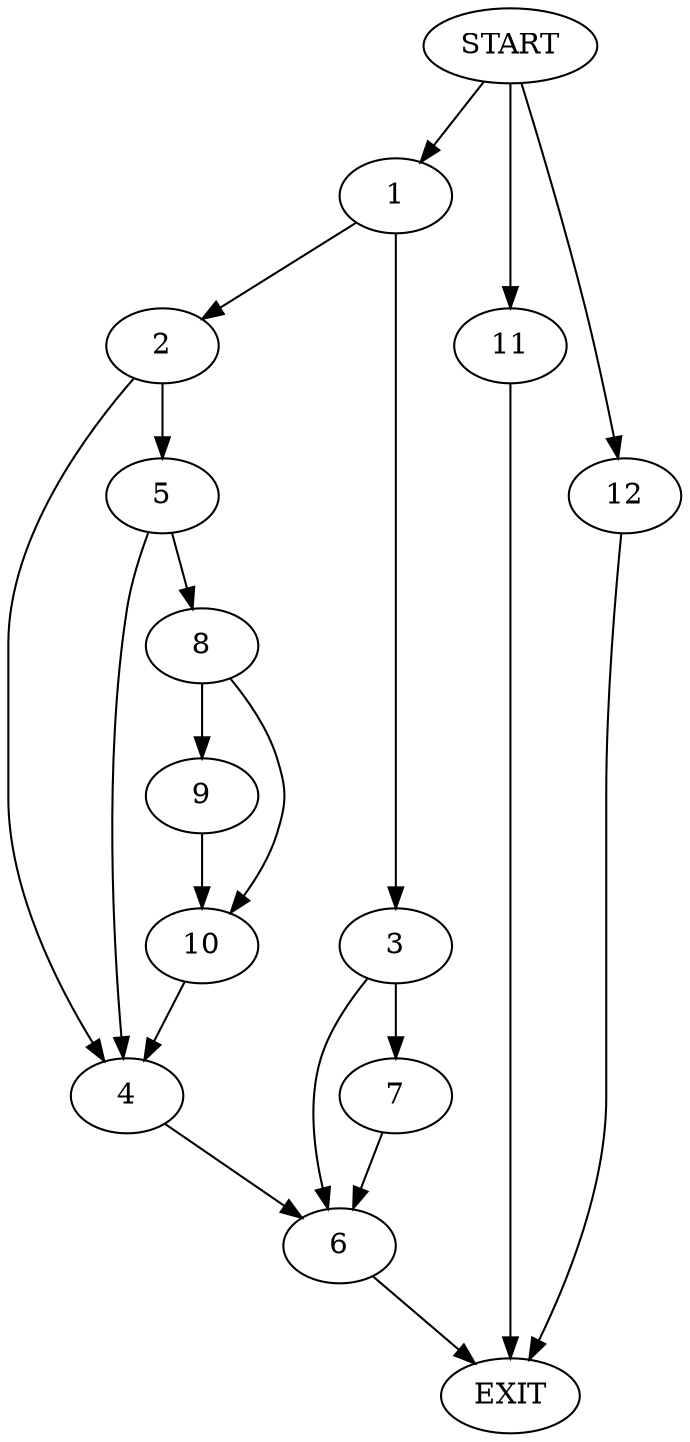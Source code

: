 digraph {
0 [label="START"]
13 [label="EXIT"]
0 -> 1
1 -> 2
1 -> 3
2 -> 4
2 -> 5
3 -> 6
3 -> 7
6 -> 13
7 -> 6
4 -> 6
5 -> 8
5 -> 4
8 -> 9
8 -> 10
10 -> 4
9 -> 10
0 -> 11
11 -> 13
0 -> 12
12 -> 13
}
